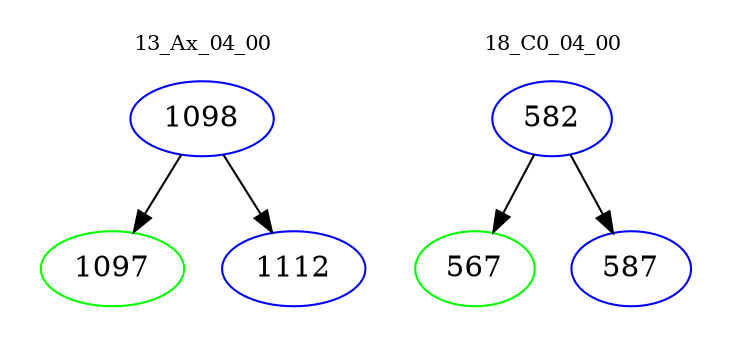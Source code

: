 digraph{
subgraph cluster_0 {
color = white
label = "13_Ax_04_00";
fontsize=10;
T0_1098 [label="1098", color="blue"]
T0_1098 -> T0_1097 [color="black"]
T0_1097 [label="1097", color="green"]
T0_1098 -> T0_1112 [color="black"]
T0_1112 [label="1112", color="blue"]
}
subgraph cluster_1 {
color = white
label = "18_C0_04_00";
fontsize=10;
T1_582 [label="582", color="blue"]
T1_582 -> T1_567 [color="black"]
T1_567 [label="567", color="green"]
T1_582 -> T1_587 [color="black"]
T1_587 [label="587", color="blue"]
}
}
